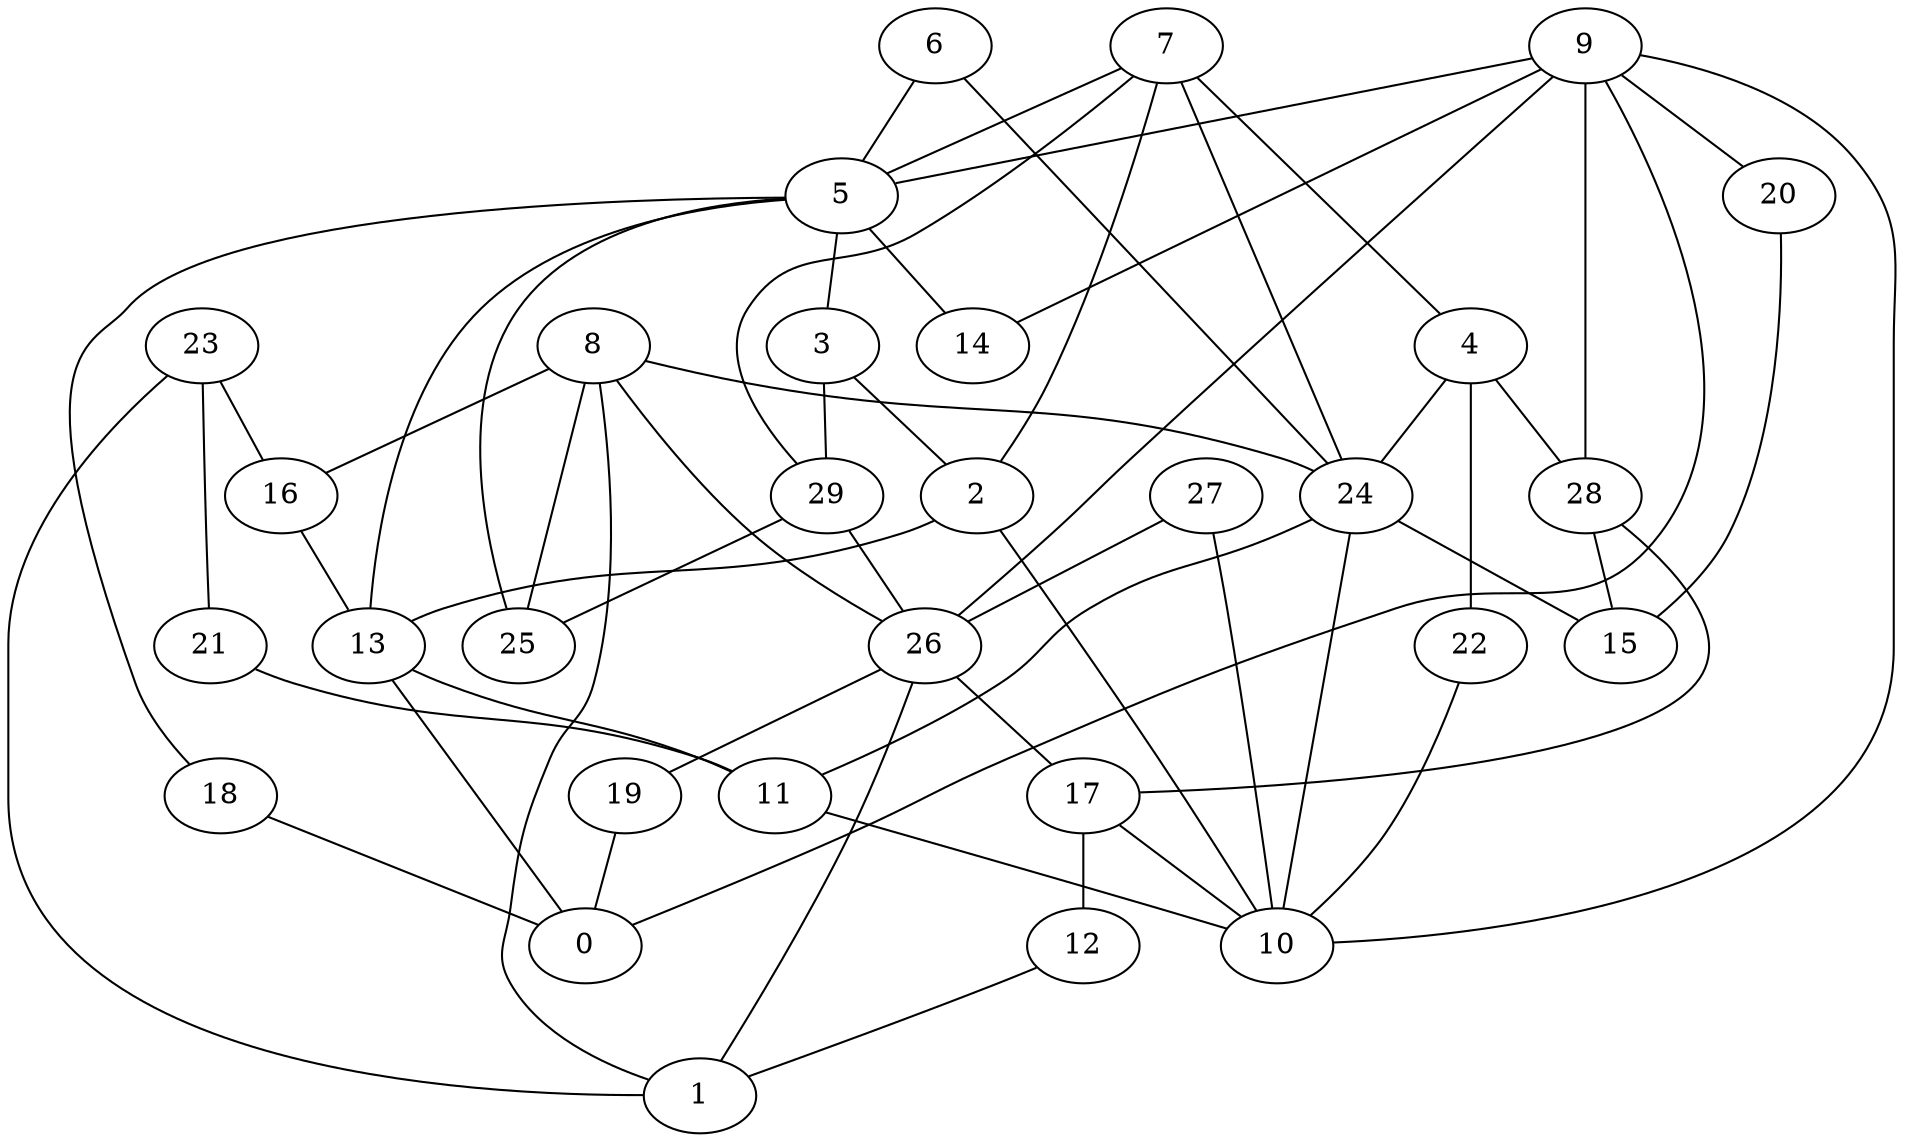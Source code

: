 digraph GG_graph {

subgraph G_graph {
edge [color = black]
"20" -> "15" [dir = none]
"8" -> "25" [dir = none]
"8" -> "26" [dir = none]
"8" -> "24" [dir = none]
"8" -> "16" [dir = none]
"8" -> "1" [dir = none]
"19" -> "0" [dir = none]
"24" -> "11" [dir = none]
"24" -> "10" [dir = none]
"24" -> "15" [dir = none]
"29" -> "26" [dir = none]
"29" -> "25" [dir = none]
"13" -> "0" [dir = none]
"13" -> "11" [dir = none]
"22" -> "10" [dir = none]
"9" -> "28" [dir = none]
"9" -> "5" [dir = none]
"9" -> "26" [dir = none]
"9" -> "20" [dir = none]
"9" -> "14" [dir = none]
"9" -> "10" [dir = none]
"9" -> "0" [dir = none]
"17" -> "12" [dir = none]
"17" -> "10" [dir = none]
"28" -> "15" [dir = none]
"28" -> "17" [dir = none]
"4" -> "24" [dir = none]
"4" -> "22" [dir = none]
"4" -> "28" [dir = none]
"16" -> "13" [dir = none]
"6" -> "5" [dir = none]
"6" -> "24" [dir = none]
"3" -> "29" [dir = none]
"3" -> "2" [dir = none]
"26" -> "19" [dir = none]
"26" -> "1" [dir = none]
"26" -> "17" [dir = none]
"27" -> "10" [dir = none]
"27" -> "26" [dir = none]
"7" -> "24" [dir = none]
"7" -> "29" [dir = none]
"7" -> "4" [dir = none]
"7" -> "5" [dir = none]
"7" -> "2" [dir = none]
"5" -> "25" [dir = none]
"5" -> "14" [dir = none]
"5" -> "18" [dir = none]
"5" -> "3" [dir = none]
"5" -> "13" [dir = none]
"11" -> "10" [dir = none]
"18" -> "0" [dir = none]
"12" -> "1" [dir = none]
"21" -> "11" [dir = none]
"23" -> "16" [dir = none]
"23" -> "1" [dir = none]
"23" -> "21" [dir = none]
"2" -> "10" [dir = none]
"2" -> "13" [dir = none]
}

}
